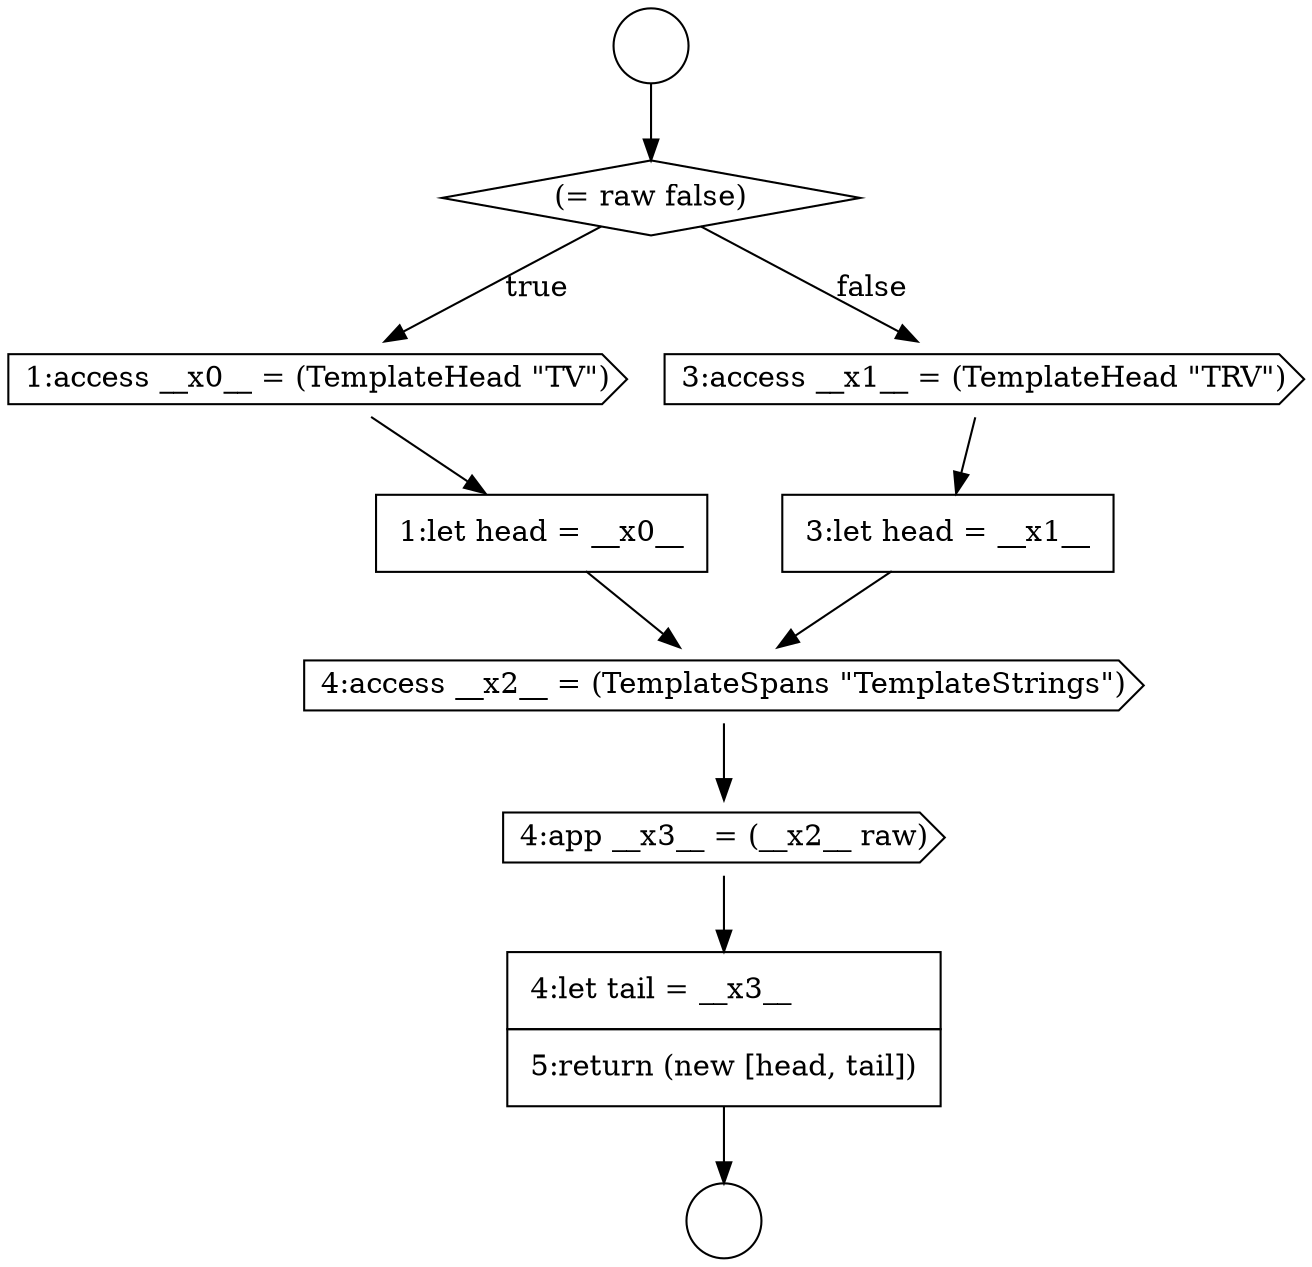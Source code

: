 digraph {
  node3597 [shape=none, margin=0, label=<<font color="black">
    <table border="0" cellborder="1" cellspacing="0" cellpadding="10">
      <tr><td align="left">4:let tail = __x3__</td></tr>
      <tr><td align="left">5:return (new [head, tail])</td></tr>
    </table>
  </font>> color="black" fillcolor="white" style=filled]
  node3588 [shape=circle label=" " color="black" fillcolor="white" style=filled]
  node3591 [shape=cds, label=<<font color="black">1:access __x0__ = (TemplateHead &quot;TV&quot;)</font>> color="black" fillcolor="white" style=filled]
  node3595 [shape=cds, label=<<font color="black">4:access __x2__ = (TemplateSpans &quot;TemplateStrings&quot;)</font>> color="black" fillcolor="white" style=filled]
  node3596 [shape=cds, label=<<font color="black">4:app __x3__ = (__x2__ raw)</font>> color="black" fillcolor="white" style=filled]
  node3592 [shape=none, margin=0, label=<<font color="black">
    <table border="0" cellborder="1" cellspacing="0" cellpadding="10">
      <tr><td align="left">1:let head = __x0__</td></tr>
    </table>
  </font>> color="black" fillcolor="white" style=filled]
  node3590 [shape=diamond, label=<<font color="black">(= raw false)</font>> color="black" fillcolor="white" style=filled]
  node3594 [shape=none, margin=0, label=<<font color="black">
    <table border="0" cellborder="1" cellspacing="0" cellpadding="10">
      <tr><td align="left">3:let head = __x1__</td></tr>
    </table>
  </font>> color="black" fillcolor="white" style=filled]
  node3589 [shape=circle label=" " color="black" fillcolor="white" style=filled]
  node3593 [shape=cds, label=<<font color="black">3:access __x1__ = (TemplateHead &quot;TRV&quot;)</font>> color="black" fillcolor="white" style=filled]
  node3592 -> node3595 [ color="black"]
  node3595 -> node3596 [ color="black"]
  node3596 -> node3597 [ color="black"]
  node3597 -> node3589 [ color="black"]
  node3590 -> node3591 [label=<<font color="black">true</font>> color="black"]
  node3590 -> node3593 [label=<<font color="black">false</font>> color="black"]
  node3588 -> node3590 [ color="black"]
  node3591 -> node3592 [ color="black"]
  node3593 -> node3594 [ color="black"]
  node3594 -> node3595 [ color="black"]
}
